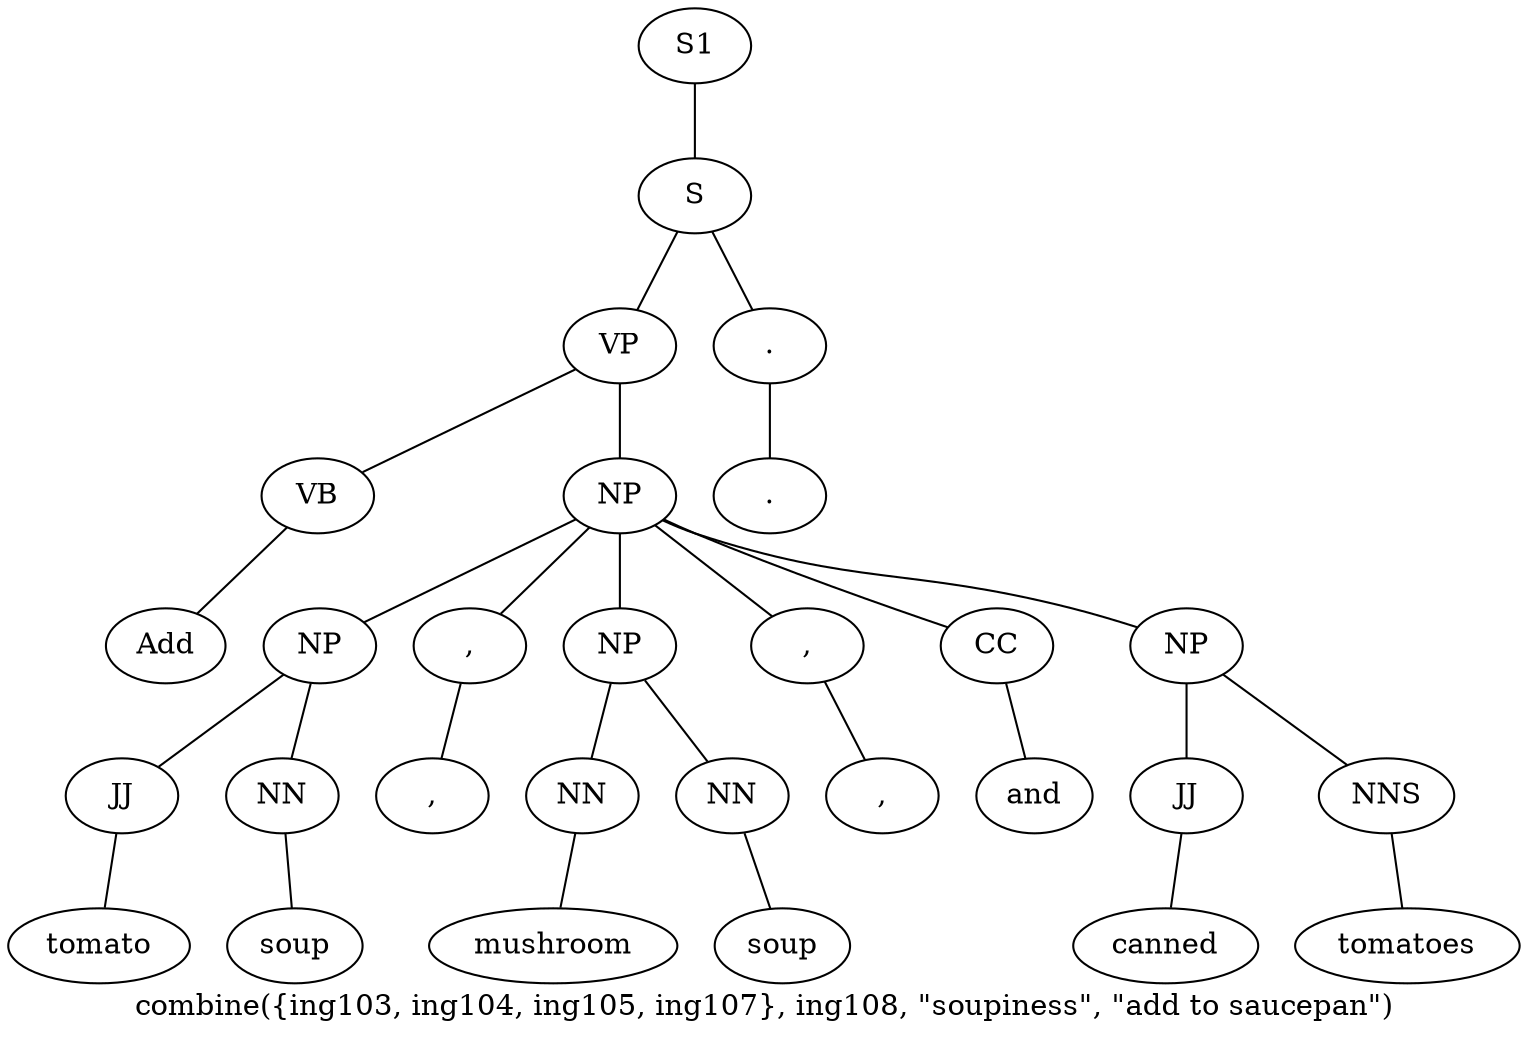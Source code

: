 graph SyntaxGraph {
	label = "combine({ing103, ing104, ing105, ing107}, ing108, \"soupiness\", \"add to saucepan\")";
	Node0 [label="S1"];
	Node1 [label="S"];
	Node2 [label="VP"];
	Node3 [label="VB"];
	Node4 [label="Add"];
	Node5 [label="NP"];
	Node6 [label="NP"];
	Node7 [label="JJ"];
	Node8 [label="tomato"];
	Node9 [label="NN"];
	Node10 [label="soup"];
	Node11 [label=","];
	Node12 [label=","];
	Node13 [label="NP"];
	Node14 [label="NN"];
	Node15 [label="mushroom"];
	Node16 [label="NN"];
	Node17 [label="soup"];
	Node18 [label=","];
	Node19 [label=","];
	Node20 [label="CC"];
	Node21 [label="and"];
	Node22 [label="NP"];
	Node23 [label="JJ"];
	Node24 [label="canned"];
	Node25 [label="NNS"];
	Node26 [label="tomatoes"];
	Node27 [label="."];
	Node28 [label="."];

	Node0 -- Node1;
	Node1 -- Node2;
	Node1 -- Node27;
	Node2 -- Node3;
	Node2 -- Node5;
	Node3 -- Node4;
	Node5 -- Node6;
	Node5 -- Node11;
	Node5 -- Node13;
	Node5 -- Node18;
	Node5 -- Node20;
	Node5 -- Node22;
	Node6 -- Node7;
	Node6 -- Node9;
	Node7 -- Node8;
	Node9 -- Node10;
	Node11 -- Node12;
	Node13 -- Node14;
	Node13 -- Node16;
	Node14 -- Node15;
	Node16 -- Node17;
	Node18 -- Node19;
	Node20 -- Node21;
	Node22 -- Node23;
	Node22 -- Node25;
	Node23 -- Node24;
	Node25 -- Node26;
	Node27 -- Node28;
}
